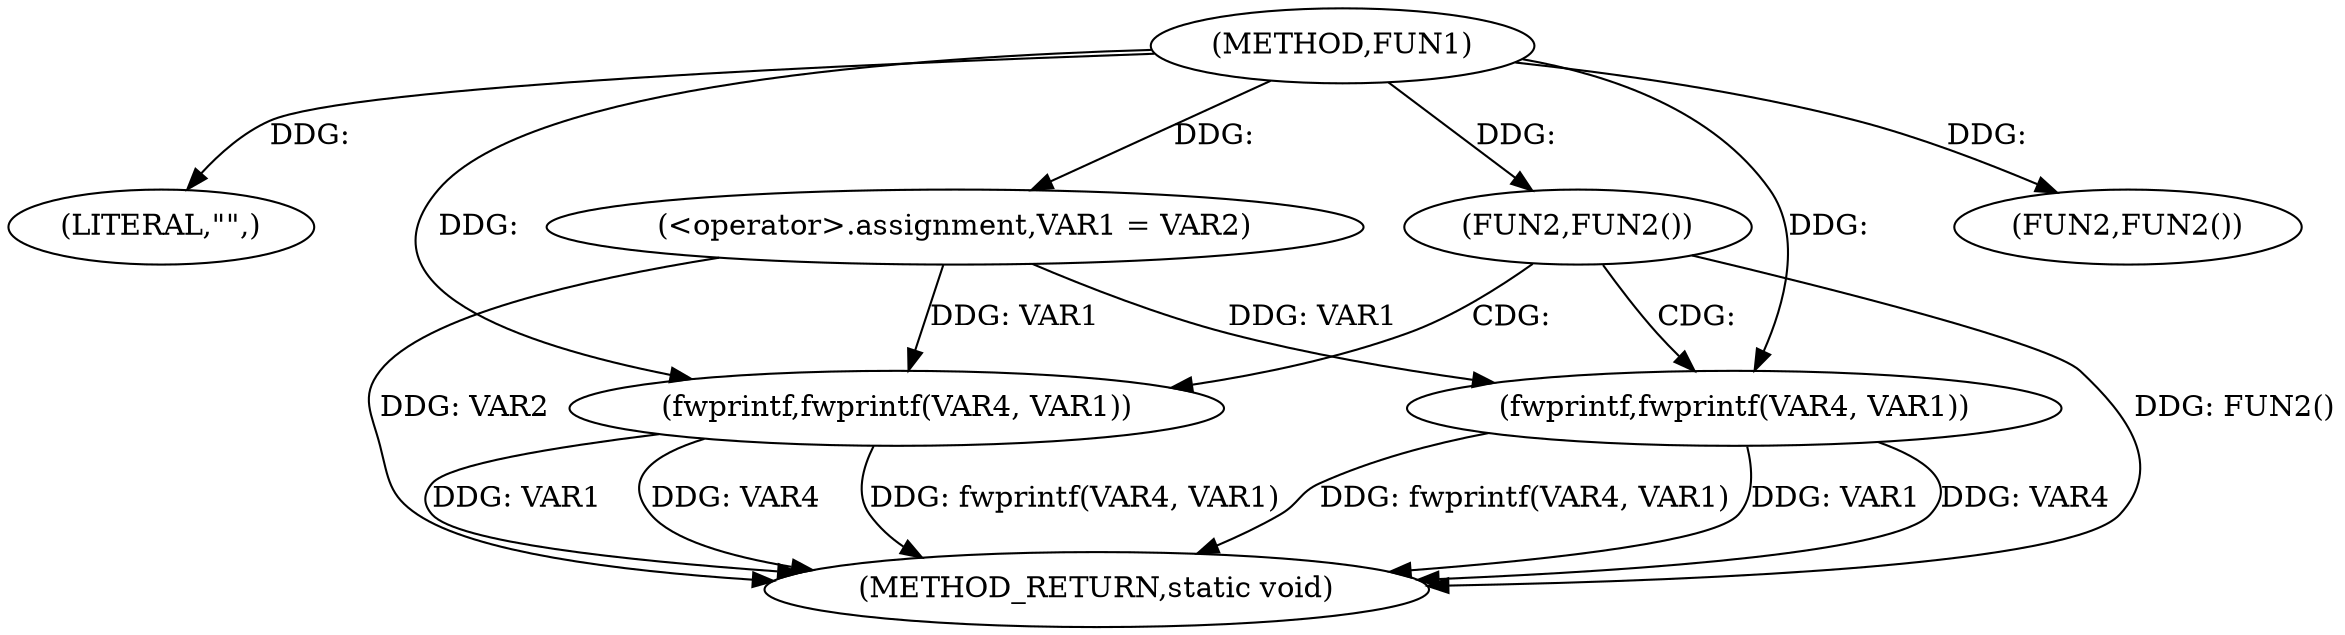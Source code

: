 digraph FUN1 {  
"1000100" [label = "(METHOD,FUN1)" ]
"1000123" [label = "(METHOD_RETURN,static void)" ]
"1000103" [label = "(LITERAL,\"\",)" ]
"1000104" [label = "(<operator>.assignment,VAR1 = VAR2)" ]
"1000108" [label = "(FUN2,FUN2())" ]
"1000113" [label = "(FUN2,FUN2())" ]
"1000115" [label = "(fwprintf,fwprintf(VAR4, VAR1))" ]
"1000120" [label = "(fwprintf,fwprintf(VAR4, VAR1))" ]
  "1000115" -> "1000123"  [ label = "DDG: VAR1"] 
  "1000120" -> "1000123"  [ label = "DDG: VAR1"] 
  "1000115" -> "1000123"  [ label = "DDG: VAR4"] 
  "1000104" -> "1000123"  [ label = "DDG: VAR2"] 
  "1000115" -> "1000123"  [ label = "DDG: fwprintf(VAR4, VAR1)"] 
  "1000120" -> "1000123"  [ label = "DDG: VAR4"] 
  "1000113" -> "1000123"  [ label = "DDG: FUN2()"] 
  "1000120" -> "1000123"  [ label = "DDG: fwprintf(VAR4, VAR1)"] 
  "1000100" -> "1000103"  [ label = "DDG: "] 
  "1000100" -> "1000104"  [ label = "DDG: "] 
  "1000100" -> "1000108"  [ label = "DDG: "] 
  "1000100" -> "1000113"  [ label = "DDG: "] 
  "1000100" -> "1000115"  [ label = "DDG: "] 
  "1000104" -> "1000115"  [ label = "DDG: VAR1"] 
  "1000100" -> "1000120"  [ label = "DDG: "] 
  "1000104" -> "1000120"  [ label = "DDG: VAR1"] 
  "1000113" -> "1000115"  [ label = "CDG: "] 
  "1000113" -> "1000120"  [ label = "CDG: "] 
}
